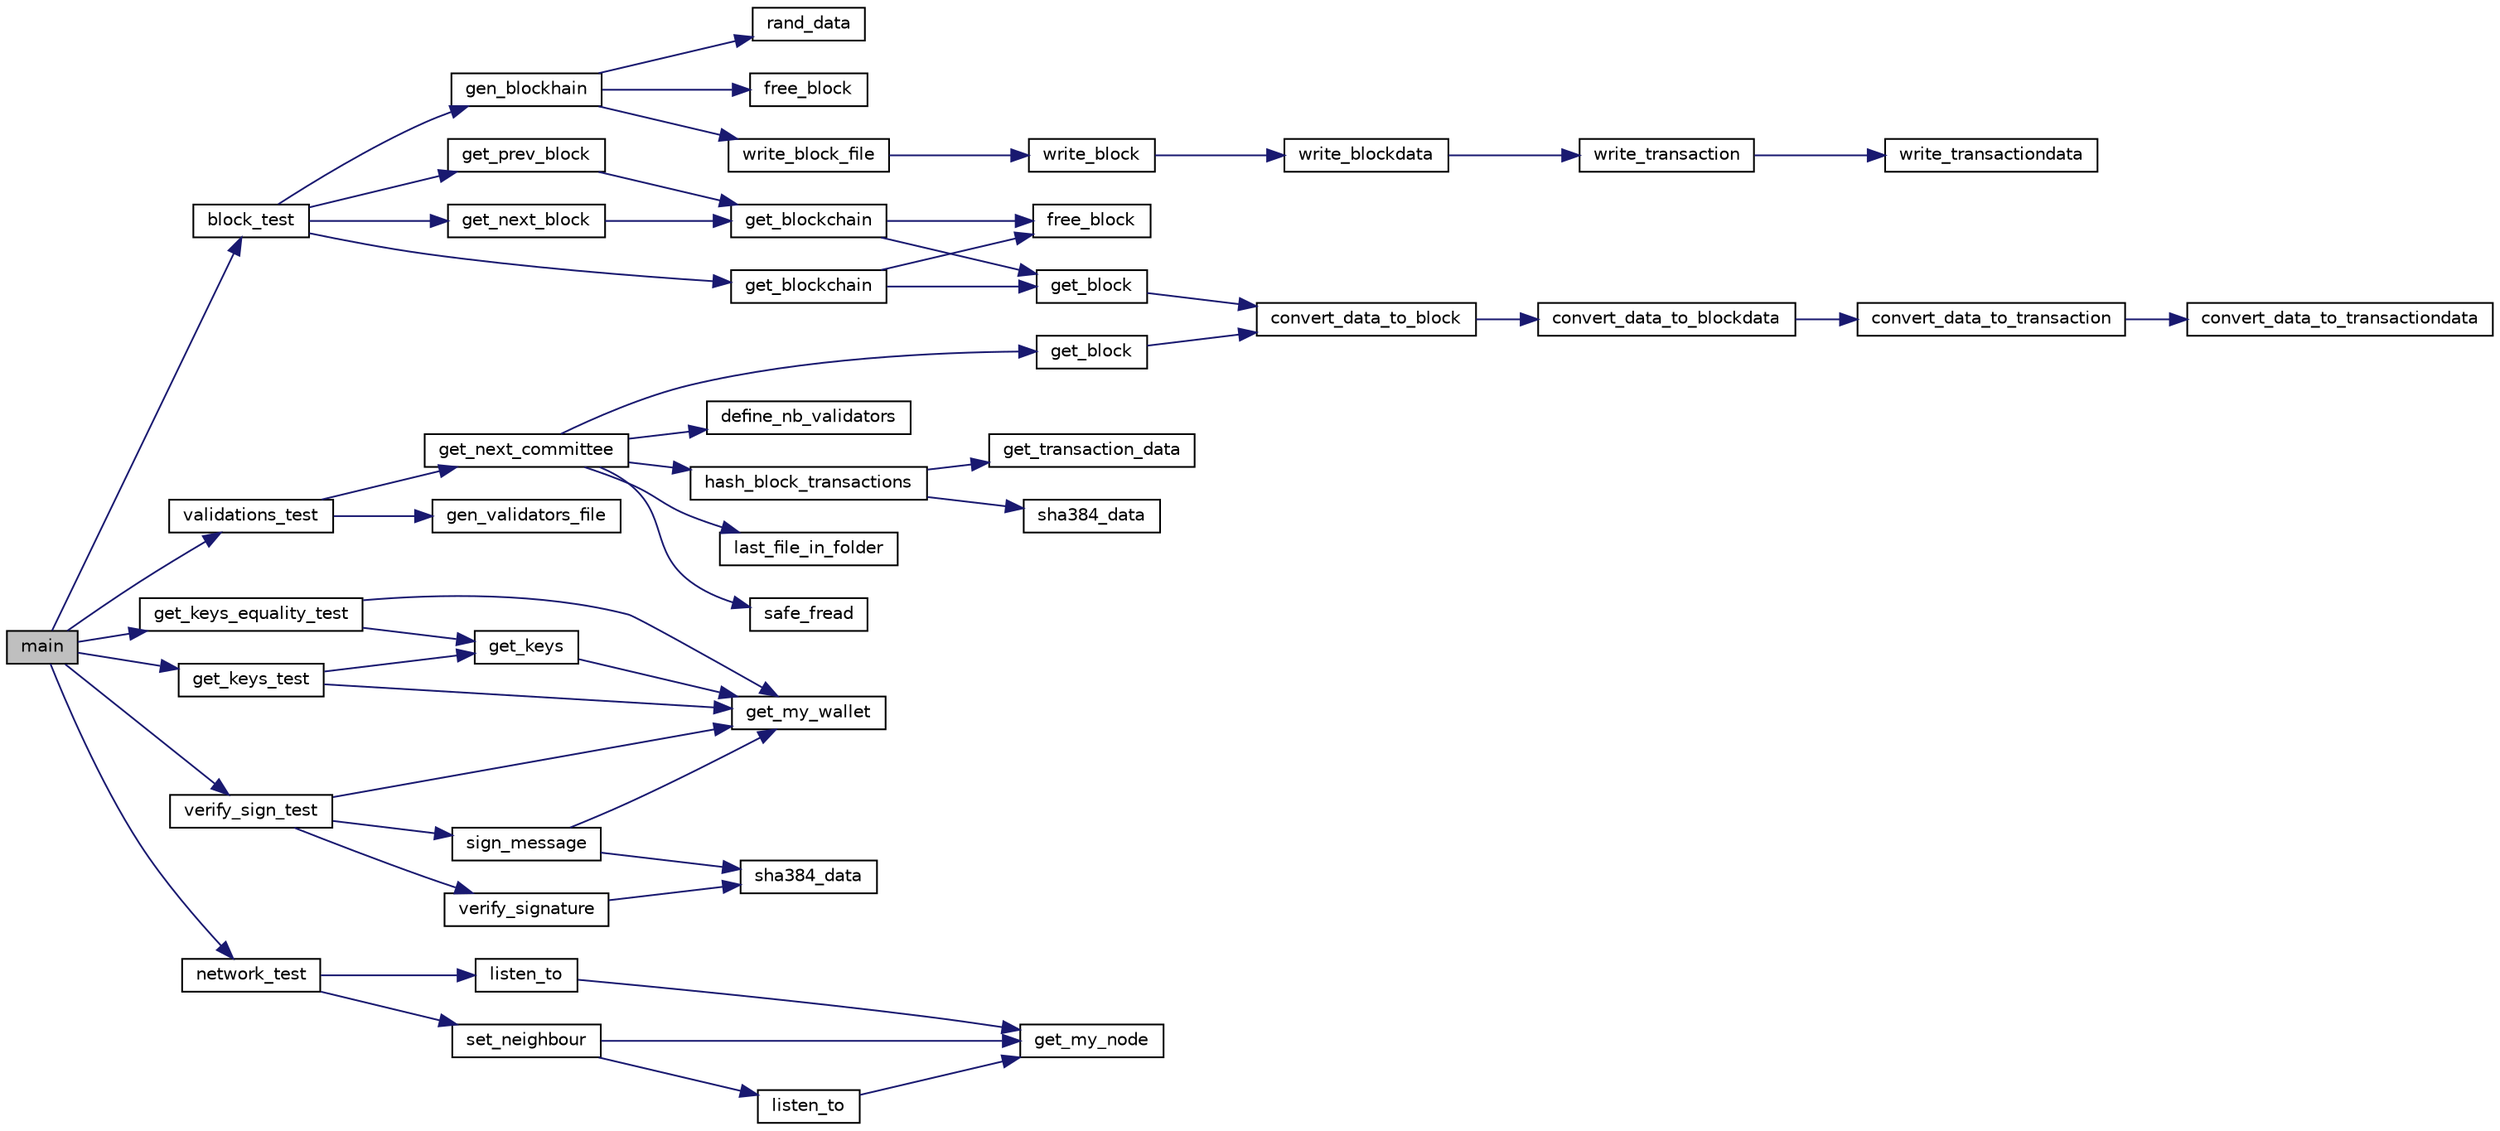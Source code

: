 digraph "main"
{
 // LATEX_PDF_SIZE
  edge [fontname="Helvetica",fontsize="10",labelfontname="Helvetica",labelfontsize="10"];
  node [fontname="Helvetica",fontsize="10",shape=record];
  rankdir="LR";
  Node1 [label="main",height=0.2,width=0.4,color="black", fillcolor="grey75", style="filled", fontcolor="black",tooltip=" "];
  Node1 -> Node2 [color="midnightblue",fontsize="10",style="solid",fontname="Helvetica"];
  Node2 [label="block_test",height=0.2,width=0.4,color="black", fillcolor="white", style="filled",URL="$block__test_8c.html#ad83790a3d08aff3d0de25b9a76e474c4",tooltip=" "];
  Node2 -> Node3 [color="midnightblue",fontsize="10",style="solid",fontname="Helvetica"];
  Node3 [label="gen_blockhain",height=0.2,width=0.4,color="black", fillcolor="white", style="filled",URL="$_g_e_n__blockchain__files_8c.html#ac74bae1c59397fd4d8ddb8a397764b45",tooltip=" "];
  Node3 -> Node4 [color="midnightblue",fontsize="10",style="solid",fontname="Helvetica"];
  Node4 [label="free_block",height=0.2,width=0.4,color="black", fillcolor="white", style="filled",URL="$block_8h.html#a3eb417f7cce88e8ec69d6974cd25e49f",tooltip="Free a block struct."];
  Node3 -> Node5 [color="midnightblue",fontsize="10",style="solid",fontname="Helvetica"];
  Node5 [label="rand_data",height=0.2,width=0.4,color="black", fillcolor="white", style="filled",URL="$_g_e_n__blockchain__files_8c.html#a15acea3ed58e994c6c08fc051b412a78",tooltip=" "];
  Node3 -> Node6 [color="midnightblue",fontsize="10",style="solid",fontname="Helvetica"];
  Node6 [label="write_block_file",height=0.2,width=0.4,color="black", fillcolor="white", style="filled",URL="$block_8h.html#a31943025b7c5be568f87a90fcdcaf8c2",tooltip="Writes a block struct in a file."];
  Node6 -> Node7 [color="midnightblue",fontsize="10",style="solid",fontname="Helvetica"];
  Node7 [label="write_block",height=0.2,width=0.4,color="black", fillcolor="white", style="filled",URL="$signature_8h.html#a58b3466ce733938859f0651b2a756e95",tooltip="Writes a block in a file."];
  Node7 -> Node8 [color="midnightblue",fontsize="10",style="solid",fontname="Helvetica"];
  Node8 [label="write_blockdata",height=0.2,width=0.4,color="black", fillcolor="white", style="filled",URL="$signature_8c.html#a0e5ff1f119568fb8566981cf7da11d7f",tooltip="Writes blockdata in a file."];
  Node8 -> Node9 [color="midnightblue",fontsize="10",style="solid",fontname="Helvetica"];
  Node9 [label="write_transaction",height=0.2,width=0.4,color="black", fillcolor="white", style="filled",URL="$signature_8c.html#a5bff0131aa50faf1cd0236e0b44169eb",tooltip=" "];
  Node9 -> Node10 [color="midnightblue",fontsize="10",style="solid",fontname="Helvetica"];
  Node10 [label="write_transactiondata",height=0.2,width=0.4,color="black", fillcolor="white", style="filled",URL="$signature_8c.html#a0bd00440f3c97bf7dace6c4e26ea17be",tooltip=" "];
  Node2 -> Node11 [color="midnightblue",fontsize="10",style="solid",fontname="Helvetica"];
  Node11 [label="get_blockchain",height=0.2,width=0.4,color="black", fillcolor="white", style="filled",URL="$block_8h.html#af572e8ef23f600c0a62f716e780c813b",tooltip="Loads a blockchain object with a padding of 'nb_chunk'."];
  Node11 -> Node12 [color="midnightblue",fontsize="10",style="solid",fontname="Helvetica"];
  Node12 [label="free_block",height=0.2,width=0.4,color="black", fillcolor="white", style="filled",URL="$block_8c.html#a3eb417f7cce88e8ec69d6974cd25e49f",tooltip="Free a block struct."];
  Node11 -> Node13 [color="midnightblue",fontsize="10",style="solid",fontname="Helvetica"];
  Node13 [label="get_block",height=0.2,width=0.4,color="black", fillcolor="white", style="filled",URL="$block_8c.html#a32140266e4b385f64860944a5edd0153",tooltip=" "];
  Node13 -> Node14 [color="midnightblue",fontsize="10",style="solid",fontname="Helvetica"];
  Node14 [label="convert_data_to_block",height=0.2,width=0.4,color="black", fillcolor="white", style="filled",URL="$block_8c.html#ac5e925fca9d00c2b763065e4efecb334",tooltip=" "];
  Node14 -> Node15 [color="midnightblue",fontsize="10",style="solid",fontname="Helvetica"];
  Node15 [label="convert_data_to_blockdata",height=0.2,width=0.4,color="black", fillcolor="white", style="filled",URL="$block_8c.html#ae583c8db9c8e372296a4393e257c3917",tooltip=" "];
  Node15 -> Node16 [color="midnightblue",fontsize="10",style="solid",fontname="Helvetica"];
  Node16 [label="convert_data_to_transaction",height=0.2,width=0.4,color="black", fillcolor="white", style="filled",URL="$block_8c.html#a2093f169febc7a7d1bd0fbf024f94555",tooltip=" "];
  Node16 -> Node17 [color="midnightblue",fontsize="10",style="solid",fontname="Helvetica"];
  Node17 [label="convert_data_to_transactiondata",height=0.2,width=0.4,color="black", fillcolor="white", style="filled",URL="$block_8c.html#a68ddf0ad8385c2f03a418264ad5ba7ed",tooltip=" "];
  Node2 -> Node18 [color="midnightblue",fontsize="10",style="solid",fontname="Helvetica"];
  Node18 [label="get_next_block",height=0.2,width=0.4,color="black", fillcolor="white", style="filled",URL="$block_8h.html#a5a63c778922af92cc7cca82db0aa7642",tooltip="For a block of height h, returns the block of height h+1"];
  Node18 -> Node19 [color="midnightblue",fontsize="10",style="solid",fontname="Helvetica"];
  Node19 [label="get_blockchain",height=0.2,width=0.4,color="black", fillcolor="white", style="filled",URL="$block_8c.html#af572e8ef23f600c0a62f716e780c813b",tooltip="Loads a blockchain object with a padding of 'nb_chunk'."];
  Node19 -> Node12 [color="midnightblue",fontsize="10",style="solid",fontname="Helvetica"];
  Node19 -> Node13 [color="midnightblue",fontsize="10",style="solid",fontname="Helvetica"];
  Node2 -> Node20 [color="midnightblue",fontsize="10",style="solid",fontname="Helvetica"];
  Node20 [label="get_prev_block",height=0.2,width=0.4,color="black", fillcolor="white", style="filled",URL="$block_8h.html#afa89e120ede17e486633e4005ccf44f1",tooltip="For a block of height h, return the block of height h-1"];
  Node20 -> Node19 [color="midnightblue",fontsize="10",style="solid",fontname="Helvetica"];
  Node1 -> Node21 [color="midnightblue",fontsize="10",style="solid",fontname="Helvetica"];
  Node21 [label="get_keys_equality_test",height=0.2,width=0.4,color="black", fillcolor="white", style="filled",URL="$rsa__test_8c.html#a4a75fd529349b64297cc6abb08f2aaf6",tooltip=" "];
  Node21 -> Node22 [color="midnightblue",fontsize="10",style="solid",fontname="Helvetica"];
  Node22 [label="get_keys",height=0.2,width=0.4,color="black", fillcolor="white", style="filled",URL="$rsa_8h.html#a4f017f51874e2df61091a589c98aa54c",tooltip="Get the keys object."];
  Node22 -> Node23 [color="midnightblue",fontsize="10",style="solid",fontname="Helvetica"];
  Node23 [label="get_my_wallet",height=0.2,width=0.4,color="black", fillcolor="white", style="filled",URL="$wallet_8h.html#a993fb7ec0c86c7a2d8ff68363e9f5304",tooltip="Get my wallet object."];
  Node21 -> Node23 [color="midnightblue",fontsize="10",style="solid",fontname="Helvetica"];
  Node1 -> Node24 [color="midnightblue",fontsize="10",style="solid",fontname="Helvetica"];
  Node24 [label="get_keys_test",height=0.2,width=0.4,color="black", fillcolor="white", style="filled",URL="$rsa__test_8c.html#a7309b60d797fb615e8f65c3ffff55dbd",tooltip=" "];
  Node24 -> Node22 [color="midnightblue",fontsize="10",style="solid",fontname="Helvetica"];
  Node24 -> Node23 [color="midnightblue",fontsize="10",style="solid",fontname="Helvetica"];
  Node1 -> Node25 [color="midnightblue",fontsize="10",style="solid",fontname="Helvetica"];
  Node25 [label="network_test",height=0.2,width=0.4,color="black", fillcolor="white", style="filled",URL="$client__test_8c.html#ade76ed0fdf28b393fbdc89e611688256",tooltip=" "];
  Node25 -> Node26 [color="midnightblue",fontsize="10",style="solid",fontname="Helvetica"];
  Node26 [label="listen_to",height=0.2,width=0.4,color="black", fillcolor="white", style="filled",URL="$client_8h.html#adbe3c438ad6697293ab73147fd262b0b",tooltip="Tries to connect to the peer-to-peer network via a node in the Node structure."];
  Node26 -> Node27 [color="midnightblue",fontsize="10",style="solid",fontname="Helvetica"];
  Node27 [label="get_my_node",height=0.2,width=0.4,color="black", fillcolor="white", style="filled",URL="$network_2client_8c.html#a4ea1881daff49eeaf17c8600631e7cf0",tooltip="Get the my node object."];
  Node25 -> Node28 [color="midnightblue",fontsize="10",style="solid",fontname="Helvetica"];
  Node28 [label="set_neighbour",height=0.2,width=0.4,color="black", fillcolor="white", style="filled",URL="$client_8h.html#ad4c0b3eb4c921ebd7bd170a9081065df",tooltip="Sets a neighbour in the client.neightbours section."];
  Node28 -> Node27 [color="midnightblue",fontsize="10",style="solid",fontname="Helvetica"];
  Node28 -> Node29 [color="midnightblue",fontsize="10",style="solid",fontname="Helvetica"];
  Node29 [label="listen_to",height=0.2,width=0.4,color="black", fillcolor="white", style="filled",URL="$network_2client_8c.html#adbe3c438ad6697293ab73147fd262b0b",tooltip="Tries to connect to the peer-to-peer network via a node in the Node structure."];
  Node29 -> Node27 [color="midnightblue",fontsize="10",style="solid",fontname="Helvetica"];
  Node1 -> Node30 [color="midnightblue",fontsize="10",style="solid",fontname="Helvetica"];
  Node30 [label="validations_test",height=0.2,width=0.4,color="black", fillcolor="white", style="filled",URL="$validations__test_8c.html#ab838b4317c66f7c0e811c0bb3b595d2f",tooltip=" "];
  Node30 -> Node31 [color="midnightblue",fontsize="10",style="solid",fontname="Helvetica"];
  Node31 [label="gen_validators_file",height=0.2,width=0.4,color="black", fillcolor="white", style="filled",URL="$_g_e_n__validators__file_8c.html#abf3fe34d9f81a5c8f8de30fe8b1c2395",tooltip="Generate a mock validators states file."];
  Node30 -> Node32 [color="midnightblue",fontsize="10",style="solid",fontname="Helvetica"];
  Node32 [label="get_next_committee",height=0.2,width=0.4,color="black", fillcolor="white", style="filled",URL="$validations_8h.html#a96d9964840289a425328257dd9a4c106",tooltip="Get the 'next block' validators RSA public keys."];
  Node32 -> Node33 [color="midnightblue",fontsize="10",style="solid",fontname="Helvetica"];
  Node33 [label="define_nb_validators",height=0.2,width=0.4,color="black", fillcolor="white", style="filled",URL="$validations_8c.html#a7e3a2411fd0fab14465d33a5c0964aa6",tooltip=" "];
  Node32 -> Node34 [color="midnightblue",fontsize="10",style="solid",fontname="Helvetica"];
  Node34 [label="get_block",height=0.2,width=0.4,color="black", fillcolor="white", style="filled",URL="$block_8h.html#a32140266e4b385f64860944a5edd0153",tooltip=" "];
  Node34 -> Node14 [color="midnightblue",fontsize="10",style="solid",fontname="Helvetica"];
  Node32 -> Node35 [color="midnightblue",fontsize="10",style="solid",fontname="Helvetica"];
  Node35 [label="hash_block_transactions",height=0.2,width=0.4,color="black", fillcolor="white", style="filled",URL="$hash_8h.html#a1a0c4c7a5b69d66d29782dfc45e625ec",tooltip="Apply the SHA384 to all block transactions."];
  Node35 -> Node36 [color="midnightblue",fontsize="10",style="solid",fontname="Helvetica"];
  Node36 [label="get_transaction_data",height=0.2,width=0.4,color="black", fillcolor="white", style="filled",URL="$signature_8h.html#a39fc832fd334ecc83d42bdc39e262948",tooltip="Convert transactions to char * buffer."];
  Node35 -> Node37 [color="midnightblue",fontsize="10",style="solid",fontname="Helvetica"];
  Node37 [label="sha384_data",height=0.2,width=0.4,color="black", fillcolor="white", style="filled",URL="$hash_8c.html#a67d06acefe39c395887f87d76bed5ba3",tooltip="Apply the SHA384 algorithm on a 'data' of size 'len_data'."];
  Node32 -> Node38 [color="midnightblue",fontsize="10",style="solid",fontname="Helvetica"];
  Node38 [label="last_file_in_folder",height=0.2,width=0.4,color="black", fillcolor="white", style="filled",URL="$files_8h.html#af7f19b3a3e64c414589ae92109adda1e",tooltip="Return the last file (reverse alphabetical order) of a folder path."];
  Node32 -> Node39 [color="midnightblue",fontsize="10",style="solid",fontname="Helvetica"];
  Node39 [label="safe_fread",height=0.2,width=0.4,color="black", fillcolor="white", style="filled",URL="$safe_8h.html#ac4bf776335d7193068afa656b91a8827",tooltip="Calls 'fread' but safely !"];
  Node1 -> Node40 [color="midnightblue",fontsize="10",style="solid",fontname="Helvetica"];
  Node40 [label="verify_sign_test",height=0.2,width=0.4,color="black", fillcolor="white", style="filled",URL="$signature__test_8c.html#a1a567e3415b0bcb5531f72f29d571dac",tooltip=" "];
  Node40 -> Node23 [color="midnightblue",fontsize="10",style="solid",fontname="Helvetica"];
  Node40 -> Node41 [color="midnightblue",fontsize="10",style="solid",fontname="Helvetica"];
  Node41 [label="sign_message",height=0.2,width=0.4,color="black", fillcolor="white", style="filled",URL="$signature_8h.html#a31fa447711840b3c0932cfe068d8cc65",tooltip="encrypt(SHA284(msg,len_data),priv_key)"];
  Node41 -> Node23 [color="midnightblue",fontsize="10",style="solid",fontname="Helvetica"];
  Node41 -> Node42 [color="midnightblue",fontsize="10",style="solid",fontname="Helvetica"];
  Node42 [label="sha384_data",height=0.2,width=0.4,color="black", fillcolor="white", style="filled",URL="$hash_8h.html#a67d06acefe39c395887f87d76bed5ba3",tooltip="Apply the SHA384 algorithm on a 'data' of size 'len_data'."];
  Node40 -> Node43 [color="midnightblue",fontsize="10",style="solid",fontname="Helvetica"];
  Node43 [label="verify_signature",height=0.2,width=0.4,color="black", fillcolor="white", style="filled",URL="$signature_8h.html#a03bc161fe8675e7bf8763cdcee6a3ac2",tooltip="Apply the SHA384 algorithm on a 'data' of size 'len_data' and verifies if SHA384(data,..."];
  Node43 -> Node42 [color="midnightblue",fontsize="10",style="solid",fontname="Helvetica"];
}
